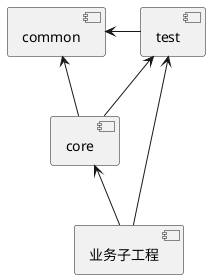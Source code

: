 @startuml

[common] <-right- [test]
[common] <-- [core]
[test] <-- [core]

[core] <-- [业务子工程]
[test] <-- [业务子工程]

@enduml